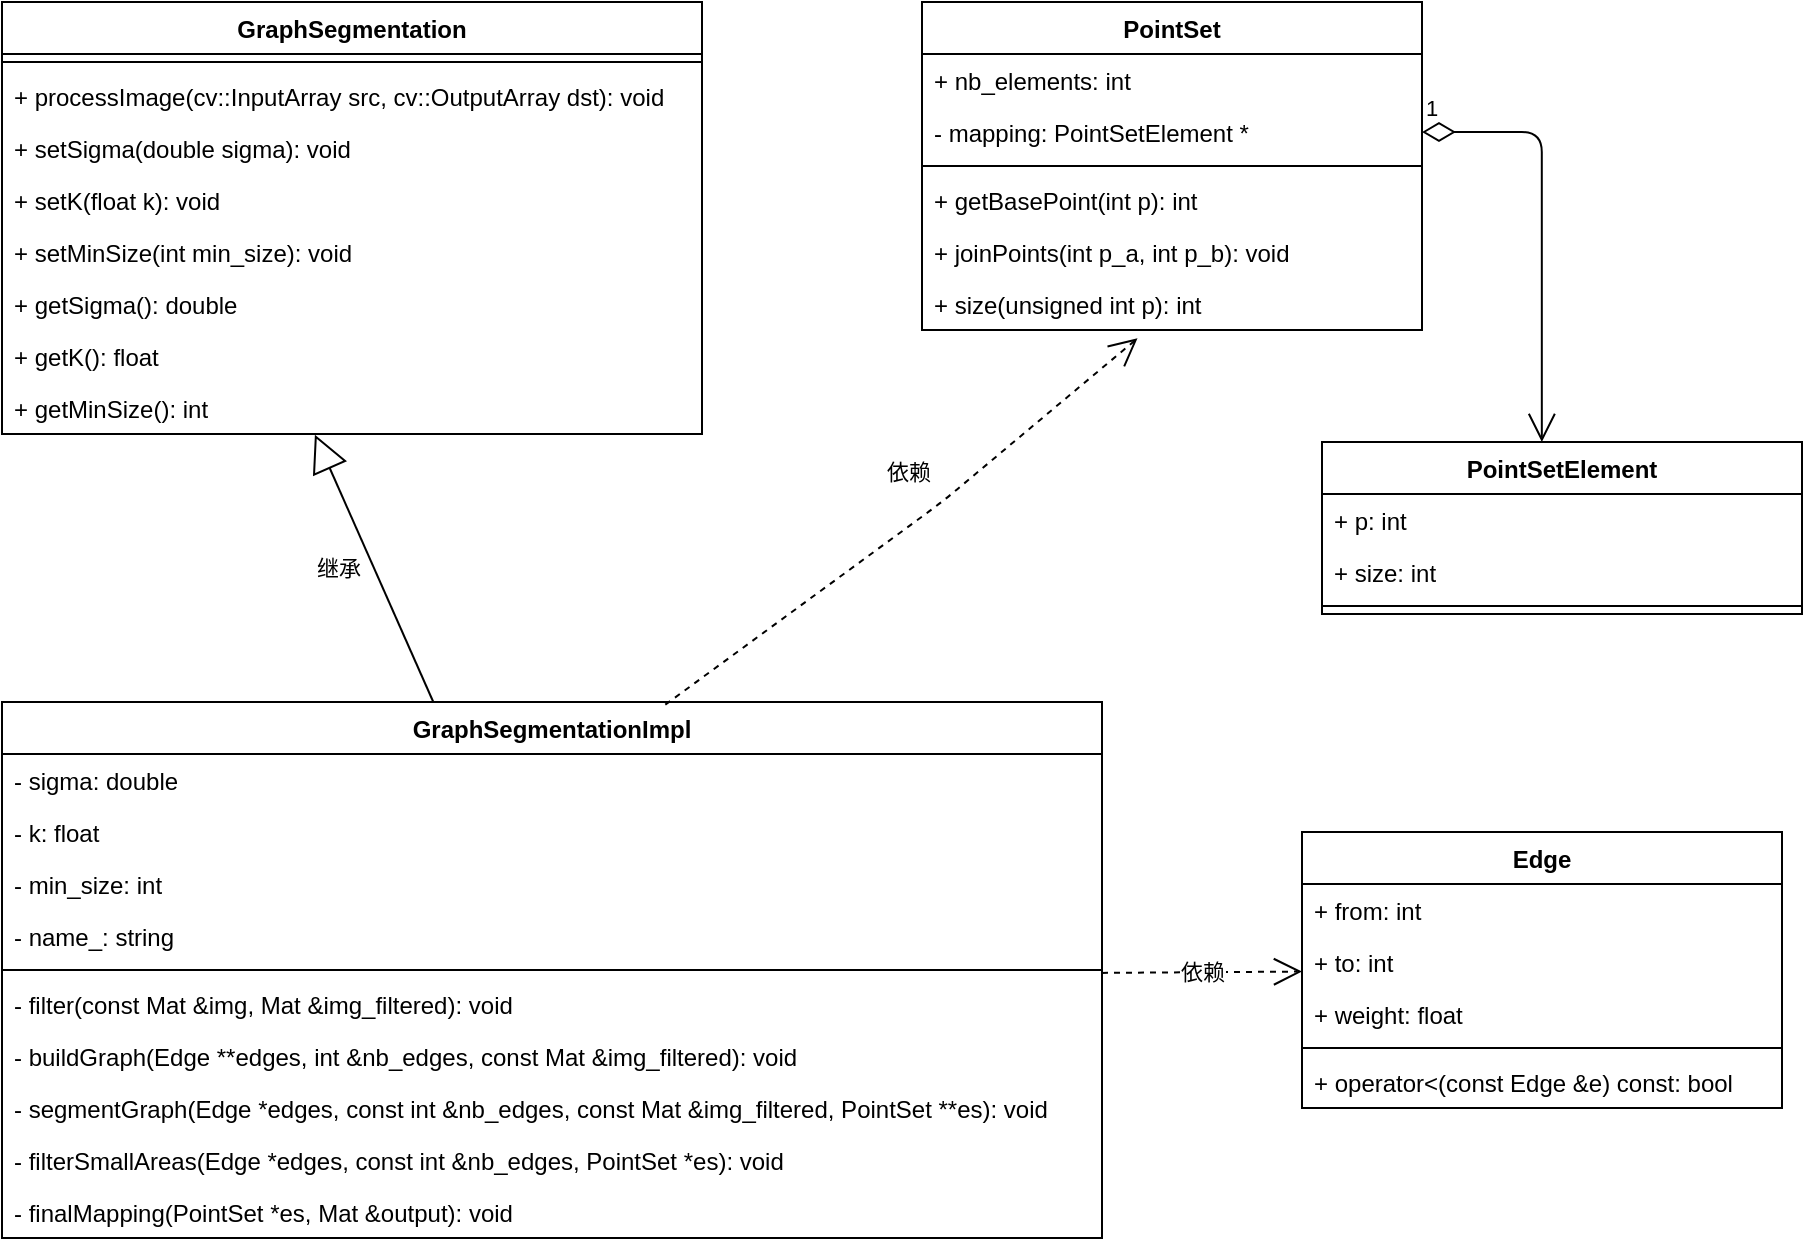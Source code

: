<mxfile version="12.7.0" type="device"><diagram id="wSoDz3QxtDgaY5w1oQdI" name="Page-1"><mxGraphModel dx="1439" dy="577" grid="1" gridSize="10" guides="1" tooltips="1" connect="1" arrows="1" fold="1" page="1" pageScale="1" pageWidth="827" pageHeight="1169" math="0" shadow="0"><root><mxCell id="0"/><mxCell id="1" parent="0"/><mxCell id="wRaIu_nF04MDJAbn-Sn9-1" value="GraphSegmentationImpl" style="swimlane;fontStyle=1;align=center;verticalAlign=top;childLayout=stackLayout;horizontal=1;startSize=26;horizontalStack=0;resizeParent=1;resizeParentMax=0;resizeLast=0;collapsible=1;marginBottom=0;" parent="1" vertex="1"><mxGeometry x="60" y="380" width="550" height="268" as="geometry"><mxRectangle x="120" y="380" width="100" height="26" as="alternateBounds"/></mxGeometry></mxCell><mxCell id="6Q9ODt45YR22UrWS1ilK-4" value="- sigma: double" style="text;strokeColor=none;fillColor=none;align=left;verticalAlign=top;spacingLeft=4;spacingRight=4;overflow=hidden;rotatable=0;points=[[0,0.5],[1,0.5]];portConstraint=eastwest;" vertex="1" parent="wRaIu_nF04MDJAbn-Sn9-1"><mxGeometry y="26" width="550" height="26" as="geometry"/></mxCell><mxCell id="6Q9ODt45YR22UrWS1ilK-5" value="- k: float " style="text;strokeColor=none;fillColor=none;align=left;verticalAlign=top;spacingLeft=4;spacingRight=4;overflow=hidden;rotatable=0;points=[[0,0.5],[1,0.5]];portConstraint=eastwest;" vertex="1" parent="wRaIu_nF04MDJAbn-Sn9-1"><mxGeometry y="52" width="550" height="26" as="geometry"/></mxCell><mxCell id="6Q9ODt45YR22UrWS1ilK-6" value="- min_size: int" style="text;strokeColor=none;fillColor=none;align=left;verticalAlign=top;spacingLeft=4;spacingRight=4;overflow=hidden;rotatable=0;points=[[0,0.5],[1,0.5]];portConstraint=eastwest;" vertex="1" parent="wRaIu_nF04MDJAbn-Sn9-1"><mxGeometry y="78" width="550" height="26" as="geometry"/></mxCell><mxCell id="wRaIu_nF04MDJAbn-Sn9-2" value="- name_: string" style="text;strokeColor=none;fillColor=none;align=left;verticalAlign=top;spacingLeft=4;spacingRight=4;overflow=hidden;rotatable=0;points=[[0,0.5],[1,0.5]];portConstraint=eastwest;" parent="wRaIu_nF04MDJAbn-Sn9-1" vertex="1"><mxGeometry y="104" width="550" height="26" as="geometry"/></mxCell><mxCell id="wRaIu_nF04MDJAbn-Sn9-3" value="" style="line;strokeWidth=1;fillColor=none;align=left;verticalAlign=middle;spacingTop=-1;spacingLeft=3;spacingRight=3;rotatable=0;labelPosition=right;points=[];portConstraint=eastwest;" parent="wRaIu_nF04MDJAbn-Sn9-1" vertex="1"><mxGeometry y="130" width="550" height="8" as="geometry"/></mxCell><mxCell id="6Q9ODt45YR22UrWS1ilK-8" value="- filter(const Mat &amp;img, Mat &amp;img_filtered): void" style="text;strokeColor=none;fillColor=none;align=left;verticalAlign=top;spacingLeft=4;spacingRight=4;overflow=hidden;rotatable=0;points=[[0,0.5],[1,0.5]];portConstraint=eastwest;" vertex="1" parent="wRaIu_nF04MDJAbn-Sn9-1"><mxGeometry y="138" width="550" height="26" as="geometry"/></mxCell><mxCell id="6Q9ODt45YR22UrWS1ilK-9" value="- buildGraph(Edge **edges, int &amp;nb_edges, const Mat &amp;img_filtered): void" style="text;strokeColor=none;fillColor=none;align=left;verticalAlign=top;spacingLeft=4;spacingRight=4;overflow=hidden;rotatable=0;points=[[0,0.5],[1,0.5]];portConstraint=eastwest;" vertex="1" parent="wRaIu_nF04MDJAbn-Sn9-1"><mxGeometry y="164" width="550" height="26" as="geometry"/></mxCell><mxCell id="6Q9ODt45YR22UrWS1ilK-10" value="- segmentGraph(Edge *edges, const int &amp;nb_edges, const Mat &amp;img_filtered, PointSet **es): void" style="text;strokeColor=none;fillColor=none;align=left;verticalAlign=top;spacingLeft=4;spacingRight=4;overflow=hidden;rotatable=0;points=[[0,0.5],[1,0.5]];portConstraint=eastwest;" vertex="1" parent="wRaIu_nF04MDJAbn-Sn9-1"><mxGeometry y="190" width="550" height="26" as="geometry"/></mxCell><mxCell id="6Q9ODt45YR22UrWS1ilK-11" value="- filterSmallAreas(Edge *edges, const int &amp;nb_edges, PointSet *es): void" style="text;strokeColor=none;fillColor=none;align=left;verticalAlign=top;spacingLeft=4;spacingRight=4;overflow=hidden;rotatable=0;points=[[0,0.5],[1,0.5]];portConstraint=eastwest;" vertex="1" parent="wRaIu_nF04MDJAbn-Sn9-1"><mxGeometry y="216" width="550" height="26" as="geometry"/></mxCell><mxCell id="wRaIu_nF04MDJAbn-Sn9-4" value="- finalMapping(PointSet *es, Mat &amp;output): void" style="text;strokeColor=none;fillColor=none;align=left;verticalAlign=top;spacingLeft=4;spacingRight=4;overflow=hidden;rotatable=0;points=[[0,0.5],[1,0.5]];portConstraint=eastwest;" parent="wRaIu_nF04MDJAbn-Sn9-1" vertex="1"><mxGeometry y="242" width="550" height="26" as="geometry"/></mxCell><mxCell id="wRaIu_nF04MDJAbn-Sn9-7" value="继承" style="endArrow=block;endSize=16;endFill=0;html=1;entryX=0.447;entryY=1.012;entryDx=0;entryDy=0;entryPerimeter=0;" parent="1" source="wRaIu_nF04MDJAbn-Sn9-1" target="Ly9xJJZhMsVxUrEKKgQp-3" edge="1"><mxGeometry x="0.125" y="16" width="160" relative="1" as="geometry"><mxPoint x="216" y="370" as="sourcePoint"/><mxPoint x="390" y="240" as="targetPoint"/><mxPoint y="1" as="offset"/></mxGeometry></mxCell><mxCell id="wRaIu_nF04MDJAbn-Sn9-8" value="GraphSegmentation" style="swimlane;fontStyle=1;align=center;verticalAlign=top;childLayout=stackLayout;horizontal=1;startSize=26;horizontalStack=0;resizeParent=1;resizeParentMax=0;resizeLast=0;collapsible=1;marginBottom=0;" parent="1" vertex="1"><mxGeometry x="60" y="30" width="350" height="216" as="geometry"/></mxCell><mxCell id="wRaIu_nF04MDJAbn-Sn9-10" value="" style="line;strokeWidth=1;fillColor=none;align=left;verticalAlign=middle;spacingTop=-1;spacingLeft=3;spacingRight=3;rotatable=0;labelPosition=right;points=[];portConstraint=eastwest;" parent="wRaIu_nF04MDJAbn-Sn9-8" vertex="1"><mxGeometry y="26" width="350" height="8" as="geometry"/></mxCell><mxCell id="Ly9xJJZhMsVxUrEKKgQp-1" value="+ processImage(cv::InputArray src, cv::OutputArray dst): void" style="text;strokeColor=none;fillColor=none;align=left;verticalAlign=top;spacingLeft=4;spacingRight=4;overflow=hidden;rotatable=0;points=[[0,0.5],[1,0.5]];portConstraint=eastwest;" parent="wRaIu_nF04MDJAbn-Sn9-8" vertex="1"><mxGeometry y="34" width="350" height="26" as="geometry"/></mxCell><mxCell id="Ly9xJJZhMsVxUrEKKgQp-2" value="+ setSigma(double sigma): void" style="text;strokeColor=none;fillColor=none;align=left;verticalAlign=top;spacingLeft=4;spacingRight=4;overflow=hidden;rotatable=0;points=[[0,0.5],[1,0.5]];portConstraint=eastwest;" parent="wRaIu_nF04MDJAbn-Sn9-8" vertex="1"><mxGeometry y="60" width="350" height="26" as="geometry"/></mxCell><mxCell id="wRaIu_nF04MDJAbn-Sn9-11" value="+ setK(float k): void" style="text;strokeColor=none;fillColor=none;align=left;verticalAlign=top;spacingLeft=4;spacingRight=4;overflow=hidden;rotatable=0;points=[[0,0.5],[1,0.5]];portConstraint=eastwest;" parent="wRaIu_nF04MDJAbn-Sn9-8" vertex="1"><mxGeometry y="86" width="350" height="26" as="geometry"/></mxCell><mxCell id="6Q9ODt45YR22UrWS1ilK-1" value="+ setMinSize(int min_size): void" style="text;strokeColor=none;fillColor=none;align=left;verticalAlign=top;spacingLeft=4;spacingRight=4;overflow=hidden;rotatable=0;points=[[0,0.5],[1,0.5]];portConstraint=eastwest;" vertex="1" parent="wRaIu_nF04MDJAbn-Sn9-8"><mxGeometry y="112" width="350" height="26" as="geometry"/></mxCell><mxCell id="6Q9ODt45YR22UrWS1ilK-2" value="+ getSigma(): double" style="text;strokeColor=none;fillColor=none;align=left;verticalAlign=top;spacingLeft=4;spacingRight=4;overflow=hidden;rotatable=0;points=[[0,0.5],[1,0.5]];portConstraint=eastwest;" vertex="1" parent="wRaIu_nF04MDJAbn-Sn9-8"><mxGeometry y="138" width="350" height="26" as="geometry"/></mxCell><mxCell id="6Q9ODt45YR22UrWS1ilK-3" value="+ getK(): float" style="text;strokeColor=none;fillColor=none;align=left;verticalAlign=top;spacingLeft=4;spacingRight=4;overflow=hidden;rotatable=0;points=[[0,0.5],[1,0.5]];portConstraint=eastwest;" vertex="1" parent="wRaIu_nF04MDJAbn-Sn9-8"><mxGeometry y="164" width="350" height="26" as="geometry"/></mxCell><mxCell id="Ly9xJJZhMsVxUrEKKgQp-3" value="+ getMinSize(): int" style="text;strokeColor=none;fillColor=none;align=left;verticalAlign=top;spacingLeft=4;spacingRight=4;overflow=hidden;rotatable=0;points=[[0,0.5],[1,0.5]];portConstraint=eastwest;" parent="wRaIu_nF04MDJAbn-Sn9-8" vertex="1"><mxGeometry y="190" width="350" height="26" as="geometry"/></mxCell><mxCell id="wRaIu_nF04MDJAbn-Sn9-12" value="依赖" style="endArrow=open;endSize=12;dashed=1;html=1;entryX=0.431;entryY=1.161;entryDx=0;entryDy=0;exitX=0.603;exitY=0.005;exitDx=0;exitDy=0;exitPerimeter=0;entryPerimeter=0;" parent="1" target="wRaIu_nF04MDJAbn-Sn9-16" edge="1" source="wRaIu_nF04MDJAbn-Sn9-1"><mxGeometry x="0.111" y="22" width="160" relative="1" as="geometry"><mxPoint x="410" y="480" as="sourcePoint"/><mxPoint x="510" y="260" as="targetPoint"/><Array as="points"><mxPoint x="530" y="280"/></Array><mxPoint as="offset"/></mxGeometry></mxCell><mxCell id="wRaIu_nF04MDJAbn-Sn9-13" value="PointSet" style="swimlane;fontStyle=1;align=center;verticalAlign=top;childLayout=stackLayout;horizontal=1;startSize=26;horizontalStack=0;resizeParent=1;resizeParentMax=0;resizeLast=0;collapsible=1;marginBottom=0;" parent="1" vertex="1"><mxGeometry x="520" y="30" width="250" height="164" as="geometry"/></mxCell><mxCell id="6Q9ODt45YR22UrWS1ilK-15" value="+ nb_elements: int" style="text;strokeColor=none;fillColor=none;align=left;verticalAlign=top;spacingLeft=4;spacingRight=4;overflow=hidden;rotatable=0;points=[[0,0.5],[1,0.5]];portConstraint=eastwest;" vertex="1" parent="wRaIu_nF04MDJAbn-Sn9-13"><mxGeometry y="26" width="250" height="26" as="geometry"/></mxCell><mxCell id="wRaIu_nF04MDJAbn-Sn9-14" value="- mapping: PointSetElement *" style="text;strokeColor=none;fillColor=none;align=left;verticalAlign=top;spacingLeft=4;spacingRight=4;overflow=hidden;rotatable=0;points=[[0,0.5],[1,0.5]];portConstraint=eastwest;" parent="wRaIu_nF04MDJAbn-Sn9-13" vertex="1"><mxGeometry y="52" width="250" height="26" as="geometry"/></mxCell><mxCell id="wRaIu_nF04MDJAbn-Sn9-15" value="" style="line;strokeWidth=1;fillColor=none;align=left;verticalAlign=middle;spacingTop=-1;spacingLeft=3;spacingRight=3;rotatable=0;labelPosition=right;points=[];portConstraint=eastwest;" parent="wRaIu_nF04MDJAbn-Sn9-13" vertex="1"><mxGeometry y="78" width="250" height="8" as="geometry"/></mxCell><mxCell id="6Q9ODt45YR22UrWS1ilK-16" value="+ getBasePoint(int p): int" style="text;strokeColor=none;fillColor=none;align=left;verticalAlign=top;spacingLeft=4;spacingRight=4;overflow=hidden;rotatable=0;points=[[0,0.5],[1,0.5]];portConstraint=eastwest;" vertex="1" parent="wRaIu_nF04MDJAbn-Sn9-13"><mxGeometry y="86" width="250" height="26" as="geometry"/></mxCell><mxCell id="6Q9ODt45YR22UrWS1ilK-18" value="+ joinPoints(int p_a, int p_b): void" style="text;strokeColor=none;fillColor=none;align=left;verticalAlign=top;spacingLeft=4;spacingRight=4;overflow=hidden;rotatable=0;points=[[0,0.5],[1,0.5]];portConstraint=eastwest;" vertex="1" parent="wRaIu_nF04MDJAbn-Sn9-13"><mxGeometry y="112" width="250" height="26" as="geometry"/></mxCell><mxCell id="wRaIu_nF04MDJAbn-Sn9-16" value="+ size(unsigned int p): int" style="text;strokeColor=none;fillColor=none;align=left;verticalAlign=top;spacingLeft=4;spacingRight=4;overflow=hidden;rotatable=0;points=[[0,0.5],[1,0.5]];portConstraint=eastwest;" parent="wRaIu_nF04MDJAbn-Sn9-13" vertex="1"><mxGeometry y="138" width="250" height="26" as="geometry"/></mxCell><mxCell id="wRaIu_nF04MDJAbn-Sn9-17" value="依赖" style="endArrow=open;endSize=12;dashed=1;html=1;exitX=1;exitY=0.68;exitDx=0;exitDy=0;exitPerimeter=0;" parent="1" edge="1" target="wRaIu_nF04MDJAbn-Sn9-18" source="wRaIu_nF04MDJAbn-Sn9-3"><mxGeometry width="160" relative="1" as="geometry"><mxPoint x="310" y="310" as="sourcePoint"/><mxPoint x="718" y="390" as="targetPoint"/></mxGeometry></mxCell><mxCell id="wRaIu_nF04MDJAbn-Sn9-18" value="Edge" style="swimlane;fontStyle=1;align=center;verticalAlign=top;childLayout=stackLayout;horizontal=1;startSize=26;horizontalStack=0;resizeParent=1;resizeParentMax=0;resizeLast=0;collapsible=1;marginBottom=0;" parent="1" vertex="1"><mxGeometry x="710" y="445" width="240" height="138" as="geometry"/></mxCell><mxCell id="6Q9ODt45YR22UrWS1ilK-12" value="+ from: int" style="text;strokeColor=none;fillColor=none;align=left;verticalAlign=top;spacingLeft=4;spacingRight=4;overflow=hidden;rotatable=0;points=[[0,0.5],[1,0.5]];portConstraint=eastwest;" vertex="1" parent="wRaIu_nF04MDJAbn-Sn9-18"><mxGeometry y="26" width="240" height="26" as="geometry"/></mxCell><mxCell id="6Q9ODt45YR22UrWS1ilK-13" value="+ to: int" style="text;strokeColor=none;fillColor=none;align=left;verticalAlign=top;spacingLeft=4;spacingRight=4;overflow=hidden;rotatable=0;points=[[0,0.5],[1,0.5]];portConstraint=eastwest;" vertex="1" parent="wRaIu_nF04MDJAbn-Sn9-18"><mxGeometry y="52" width="240" height="26" as="geometry"/></mxCell><mxCell id="6Q9ODt45YR22UrWS1ilK-14" value="+ weight: float" style="text;strokeColor=none;fillColor=none;align=left;verticalAlign=top;spacingLeft=4;spacingRight=4;overflow=hidden;rotatable=0;points=[[0,0.5],[1,0.5]];portConstraint=eastwest;" vertex="1" parent="wRaIu_nF04MDJAbn-Sn9-18"><mxGeometry y="78" width="240" height="26" as="geometry"/></mxCell><mxCell id="wRaIu_nF04MDJAbn-Sn9-20" value="" style="line;strokeWidth=1;fillColor=none;align=left;verticalAlign=middle;spacingTop=-1;spacingLeft=3;spacingRight=3;rotatable=0;labelPosition=right;points=[];portConstraint=eastwest;" parent="wRaIu_nF04MDJAbn-Sn9-18" vertex="1"><mxGeometry y="104" width="240" height="8" as="geometry"/></mxCell><mxCell id="wRaIu_nF04MDJAbn-Sn9-21" value="+ operator&lt;(const Edge &amp;e) const: bool" style="text;strokeColor=none;fillColor=none;align=left;verticalAlign=top;spacingLeft=4;spacingRight=4;overflow=hidden;rotatable=0;points=[[0,0.5],[1,0.5]];portConstraint=eastwest;" parent="wRaIu_nF04MDJAbn-Sn9-18" vertex="1"><mxGeometry y="112" width="240" height="26" as="geometry"/></mxCell><mxCell id="wRaIu_nF04MDJAbn-Sn9-22" value="1" style="endArrow=open;html=1;endSize=12;startArrow=diamondThin;startSize=14;startFill=0;edgeStyle=orthogonalEdgeStyle;align=left;verticalAlign=bottom;entryX=0.458;entryY=0;entryDx=0;entryDy=0;entryPerimeter=0;exitX=1;exitY=0.5;exitDx=0;exitDy=0;" parent="1" edge="1" target="wRaIu_nF04MDJAbn-Sn9-23" source="wRaIu_nF04MDJAbn-Sn9-14"><mxGeometry x="-1" y="3" relative="1" as="geometry"><mxPoint x="910" y="150" as="sourcePoint"/><mxPoint x="880" y="270" as="targetPoint"/></mxGeometry></mxCell><mxCell id="wRaIu_nF04MDJAbn-Sn9-23" value="PointSetElement" style="swimlane;fontStyle=1;align=center;verticalAlign=top;childLayout=stackLayout;horizontal=1;startSize=26;horizontalStack=0;resizeParent=1;resizeParentMax=0;resizeLast=0;collapsible=1;marginBottom=0;" parent="1" vertex="1"><mxGeometry x="720" y="250" width="240" height="86" as="geometry"/></mxCell><mxCell id="6Q9ODt45YR22UrWS1ilK-19" value="+ p: int" style="text;strokeColor=none;fillColor=none;align=left;verticalAlign=top;spacingLeft=4;spacingRight=4;overflow=hidden;rotatable=0;points=[[0,0.5],[1,0.5]];portConstraint=eastwest;" vertex="1" parent="wRaIu_nF04MDJAbn-Sn9-23"><mxGeometry y="26" width="240" height="26" as="geometry"/></mxCell><mxCell id="wRaIu_nF04MDJAbn-Sn9-24" value="+ size: int" style="text;strokeColor=none;fillColor=none;align=left;verticalAlign=top;spacingLeft=4;spacingRight=4;overflow=hidden;rotatable=0;points=[[0,0.5],[1,0.5]];portConstraint=eastwest;" parent="wRaIu_nF04MDJAbn-Sn9-23" vertex="1"><mxGeometry y="52" width="240" height="26" as="geometry"/></mxCell><mxCell id="wRaIu_nF04MDJAbn-Sn9-25" value="" style="line;strokeWidth=1;fillColor=none;align=left;verticalAlign=middle;spacingTop=-1;spacingLeft=3;spacingRight=3;rotatable=0;labelPosition=right;points=[];portConstraint=eastwest;" parent="wRaIu_nF04MDJAbn-Sn9-23" vertex="1"><mxGeometry y="78" width="240" height="8" as="geometry"/></mxCell></root></mxGraphModel></diagram></mxfile>
